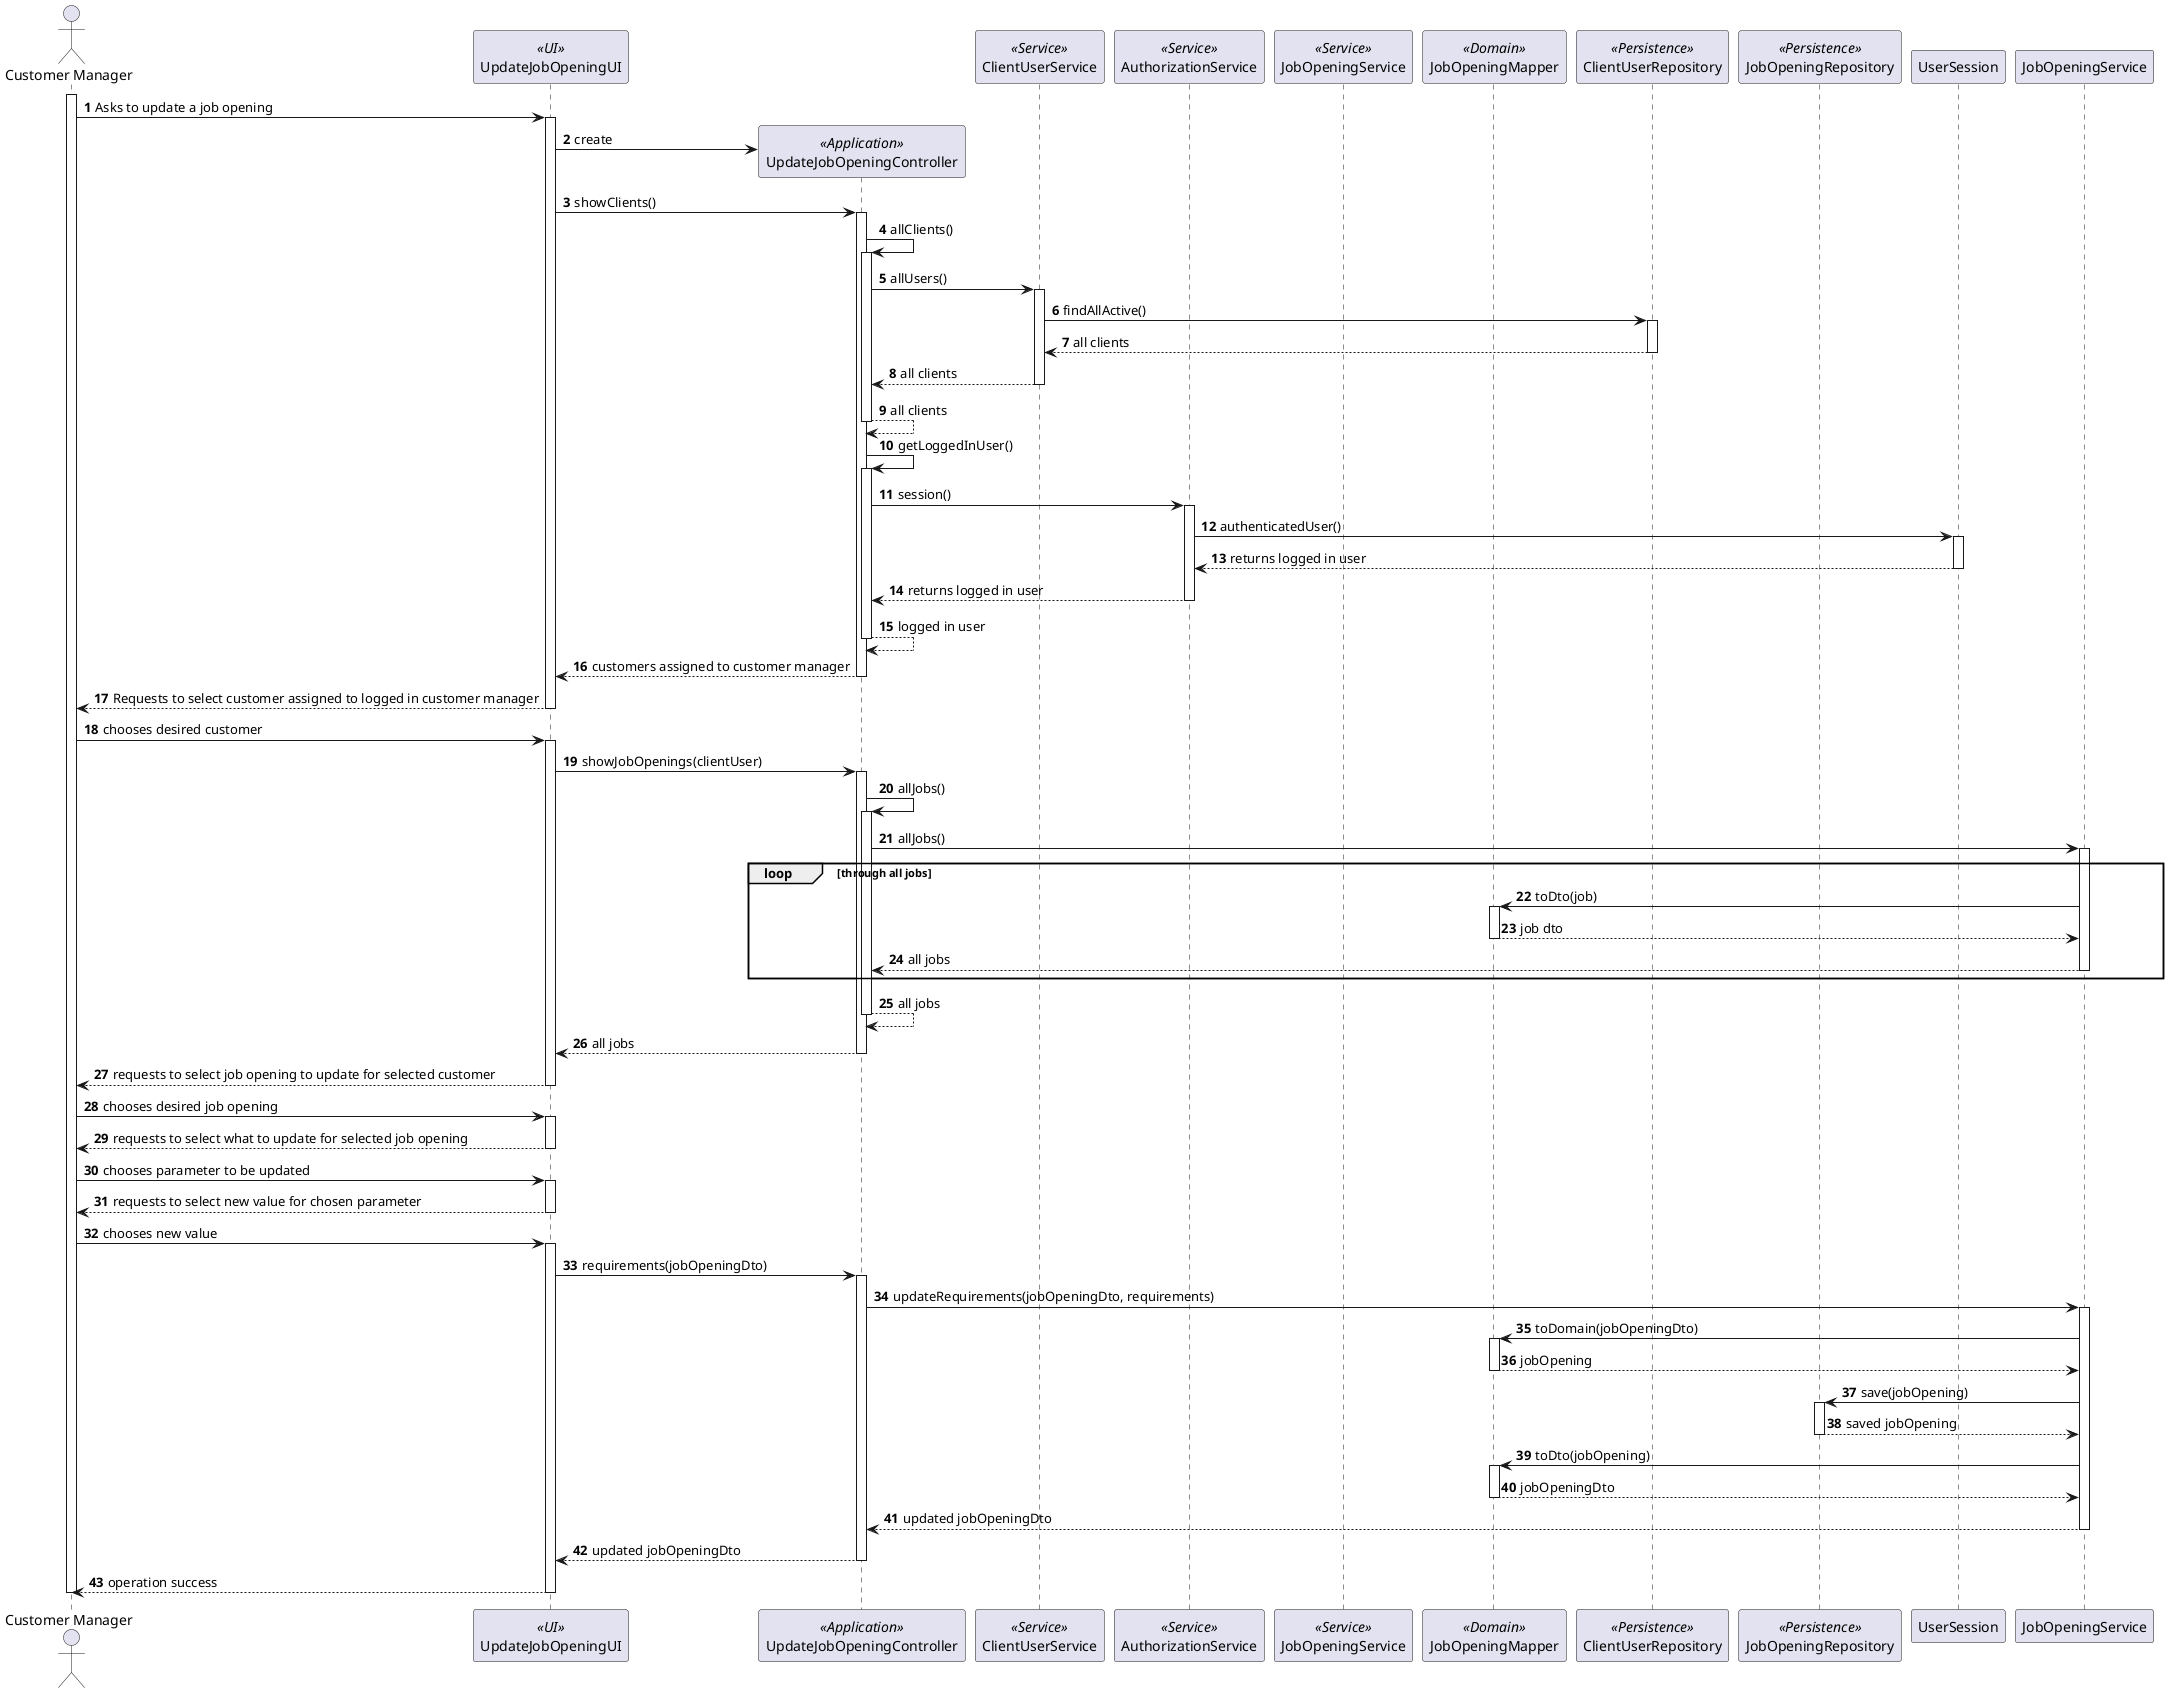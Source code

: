 @startuml

autonumber

actor "Customer Manager" as User
participant "UpdateJobOpeningUI" as UI <<UI>>
participant "UpdateJobOpeningController" as Controller <<Application>>
participant "ClientUserService" as ClientUserService <<Service>>
participant "AuthorizationService" as AuthorizationService <<Service>>
participant "JobOpeningService" as J2obOpeningService <<Service>>
participant "JobOpeningMapper" as JobOpeningMapper <<Domain>>
participant "ClientUserRepository" as ClientUserRepository <<Persistence>>
participant "JobOpeningRepository" as JobOpeningRepository <<Persistence>>


activate User

    User -> UI : Asks to update a job opening
    activate UI

    UI -> Controller** : create

    UI -> Controller: showClients()
    activate Controller

    Controller -> Controller : allClients()
        activate Controller
            Controller -> ClientUserService: allUsers()
            activate ClientUserService
                ClientUserService -> ClientUserRepository: findAllActive()
                activate ClientUserRepository
                ClientUserRepository --> ClientUserService: all clients
                deactivate ClientUserRepository
                ClientUserService --> Controller: all clients
            deactivate ClientUserService
            Controller --> Controller: all clients
        deactivate Controller

        Controller -> Controller: getLoggedInUser()
            activate Controller
            Controller -> AuthorizationService: session()
            activate AuthorizationService
            AuthorizationService -> UserSession: authenticatedUser()
            activate UserSession
            UserSession --> AuthorizationService: returns logged in user
            deactivate UserSession
            AuthorizationService --> Controller: returns logged in user
            deactivate AuthorizationService
                Controller --> Controller: logged in user
        deactivate Controller

        Controller --> UI: customers assigned to customer manager
        deactivate Controller



    UI --> User : Requests to select customer assigned to logged in customer manager
    deactivate UI


    User -> UI: chooses desired customer
    activate UI


    UI -> Controller: showJobOpenings(clientUser)
    activate Controller
        Controller -> Controller : allJobs()
        activate Controller
            Controller -> JobOpeningService: allJobs()
            activate JobOpeningService

            loop through all jobs
                JobOpeningService -> JobOpeningMapper: toDto(job)
                activate JobOpeningMapper
                JobOpeningMapper --> JobOpeningService: job dto
                deactivate JobOpeningMapper
                JobOpeningService --> Controller: all jobs
                deactivate JobOpeningService
            end

            Controller --> Controller : all jobs
        deactivate Controller

            Controller --> UI: all jobs
            deactivate Controller



    deactivate Controller


    UI --> User : requests to select job opening to update for selected customer
    deactivate UI

    User -> UI: chooses desired job opening
    activate UI

    UI --> User: requests to select what to update for selected job opening
    deactivate UI

    User -> UI: chooses parameter to be updated
    activate UI

    UI --> User: requests to select new value for chosen parameter
    deactivate UI

    User -> UI: chooses new value
    activate UI

                UI -> Controller: requirements(jobOpeningDto)
                activate Controller
                Controller -> JobOpeningService: updateRequirements(jobOpeningDto, requirements)
                activate JobOpeningService
                JobOpeningService -> JobOpeningMapper: toDomain(jobOpeningDto)
                activate JobOpeningMapper
                JobOpeningMapper --> JobOpeningService: jobOpening
                deactivate JobOpeningMapper

                JobOpeningService -> JobOpeningRepository: save(jobOpening)
                activate JobOpeningRepository
                JobOpeningRepository --> JobOpeningService: saved jobOpening
                deactivate JobOpeningRepository

                JobOpeningService -> JobOpeningMapper: toDto(jobOpening)
                activate JobOpeningMapper
                JobOpeningMapper --> JobOpeningService: jobOpeningDto
                deactivate JobOpeningMapper

                JobOpeningService --> Controller: updated jobOpeningDto
                deactivate JobOpeningService
                Controller --> UI: updated jobOpeningDto
                deactivate Controller



    UI --> User: operation success
    deactivate UI

deactivate User
@enduml